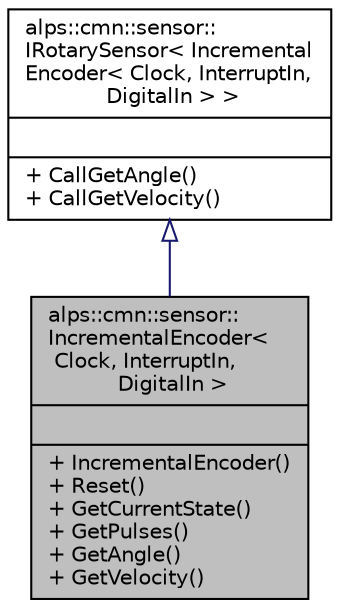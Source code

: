 digraph "alps::cmn::sensor::IncrementalEncoder&lt; Clock, InterruptIn, DigitalIn &gt;"
{
 // LATEX_PDF_SIZE
  edge [fontname="Helvetica",fontsize="10",labelfontname="Helvetica",labelfontsize="10"];
  node [fontname="Helvetica",fontsize="10",shape=record];
  Node1 [label="{alps::cmn::sensor::\lIncrementalEncoder\<\l Clock, InterruptIn,\l DigitalIn \>\n||+ IncrementalEncoder()\l+ Reset()\l+ GetCurrentState()\l+ GetPulses()\l+ GetAngle()\l+ GetVelocity()\l}",height=0.2,width=0.4,color="black", fillcolor="grey75", style="filled", fontcolor="black",tooltip="A相B相からなるインクリメンタルエンコーダ"];
  Node2 -> Node1 [dir="back",color="midnightblue",fontsize="10",style="solid",arrowtail="onormal",fontname="Helvetica"];
  Node2 [label="{alps::cmn::sensor::\lIRotarySensor\< Incremental\lEncoder\< Clock, InterruptIn,\l DigitalIn \> \>\n||+ CallGetAngle()\l+ CallGetVelocity()\l}",height=0.2,width=0.4,color="black", fillcolor="white", style="filled",URL="$classalps_1_1cmn_1_1sensor_1_1_i_rotary_sensor.html",tooltip=" "];
}
